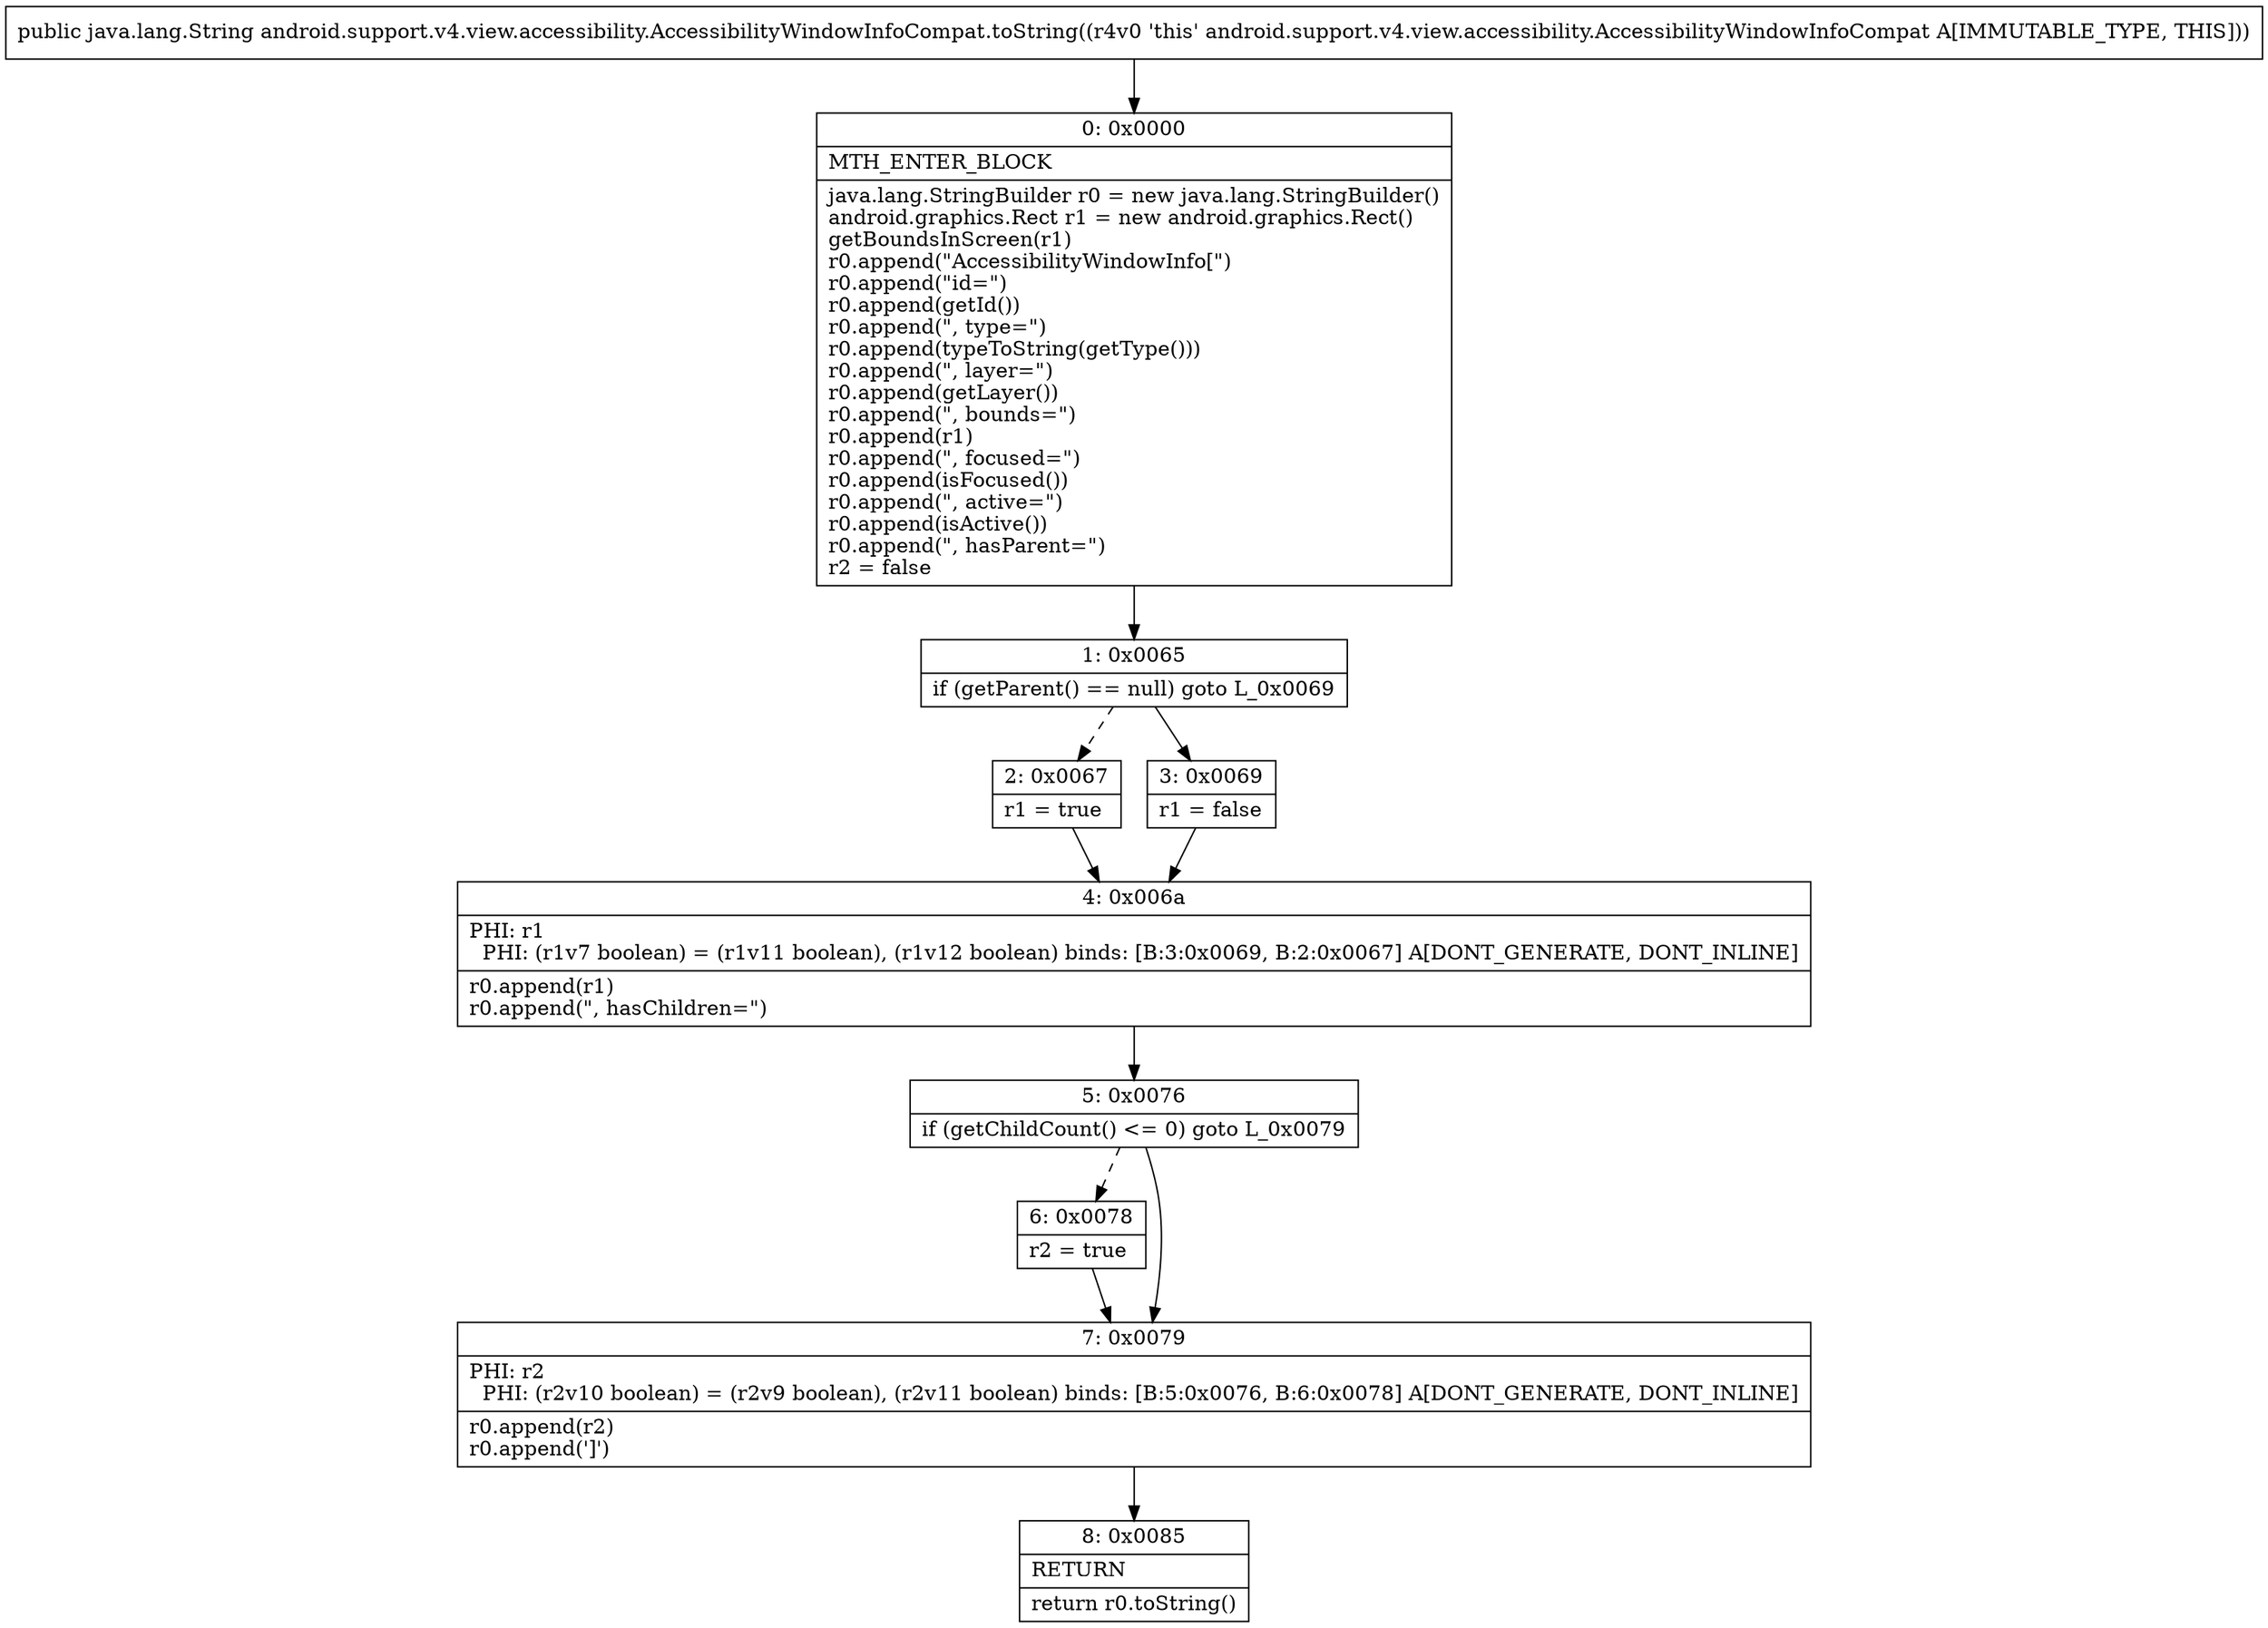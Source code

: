 digraph "CFG forandroid.support.v4.view.accessibility.AccessibilityWindowInfoCompat.toString()Ljava\/lang\/String;" {
Node_0 [shape=record,label="{0\:\ 0x0000|MTH_ENTER_BLOCK\l|java.lang.StringBuilder r0 = new java.lang.StringBuilder()\landroid.graphics.Rect r1 = new android.graphics.Rect()\lgetBoundsInScreen(r1)\lr0.append(\"AccessibilityWindowInfo[\")\lr0.append(\"id=\")\lr0.append(getId())\lr0.append(\", type=\")\lr0.append(typeToString(getType()))\lr0.append(\", layer=\")\lr0.append(getLayer())\lr0.append(\", bounds=\")\lr0.append(r1)\lr0.append(\", focused=\")\lr0.append(isFocused())\lr0.append(\", active=\")\lr0.append(isActive())\lr0.append(\", hasParent=\")\lr2 = false\l}"];
Node_1 [shape=record,label="{1\:\ 0x0065|if (getParent() == null) goto L_0x0069\l}"];
Node_2 [shape=record,label="{2\:\ 0x0067|r1 = true\l}"];
Node_3 [shape=record,label="{3\:\ 0x0069|r1 = false\l}"];
Node_4 [shape=record,label="{4\:\ 0x006a|PHI: r1 \l  PHI: (r1v7 boolean) = (r1v11 boolean), (r1v12 boolean) binds: [B:3:0x0069, B:2:0x0067] A[DONT_GENERATE, DONT_INLINE]\l|r0.append(r1)\lr0.append(\", hasChildren=\")\l}"];
Node_5 [shape=record,label="{5\:\ 0x0076|if (getChildCount() \<= 0) goto L_0x0079\l}"];
Node_6 [shape=record,label="{6\:\ 0x0078|r2 = true\l}"];
Node_7 [shape=record,label="{7\:\ 0x0079|PHI: r2 \l  PHI: (r2v10 boolean) = (r2v9 boolean), (r2v11 boolean) binds: [B:5:0x0076, B:6:0x0078] A[DONT_GENERATE, DONT_INLINE]\l|r0.append(r2)\lr0.append(']')\l}"];
Node_8 [shape=record,label="{8\:\ 0x0085|RETURN\l|return r0.toString()\l}"];
MethodNode[shape=record,label="{public java.lang.String android.support.v4.view.accessibility.AccessibilityWindowInfoCompat.toString((r4v0 'this' android.support.v4.view.accessibility.AccessibilityWindowInfoCompat A[IMMUTABLE_TYPE, THIS])) }"];
MethodNode -> Node_0;
Node_0 -> Node_1;
Node_1 -> Node_2[style=dashed];
Node_1 -> Node_3;
Node_2 -> Node_4;
Node_3 -> Node_4;
Node_4 -> Node_5;
Node_5 -> Node_6[style=dashed];
Node_5 -> Node_7;
Node_6 -> Node_7;
Node_7 -> Node_8;
}

